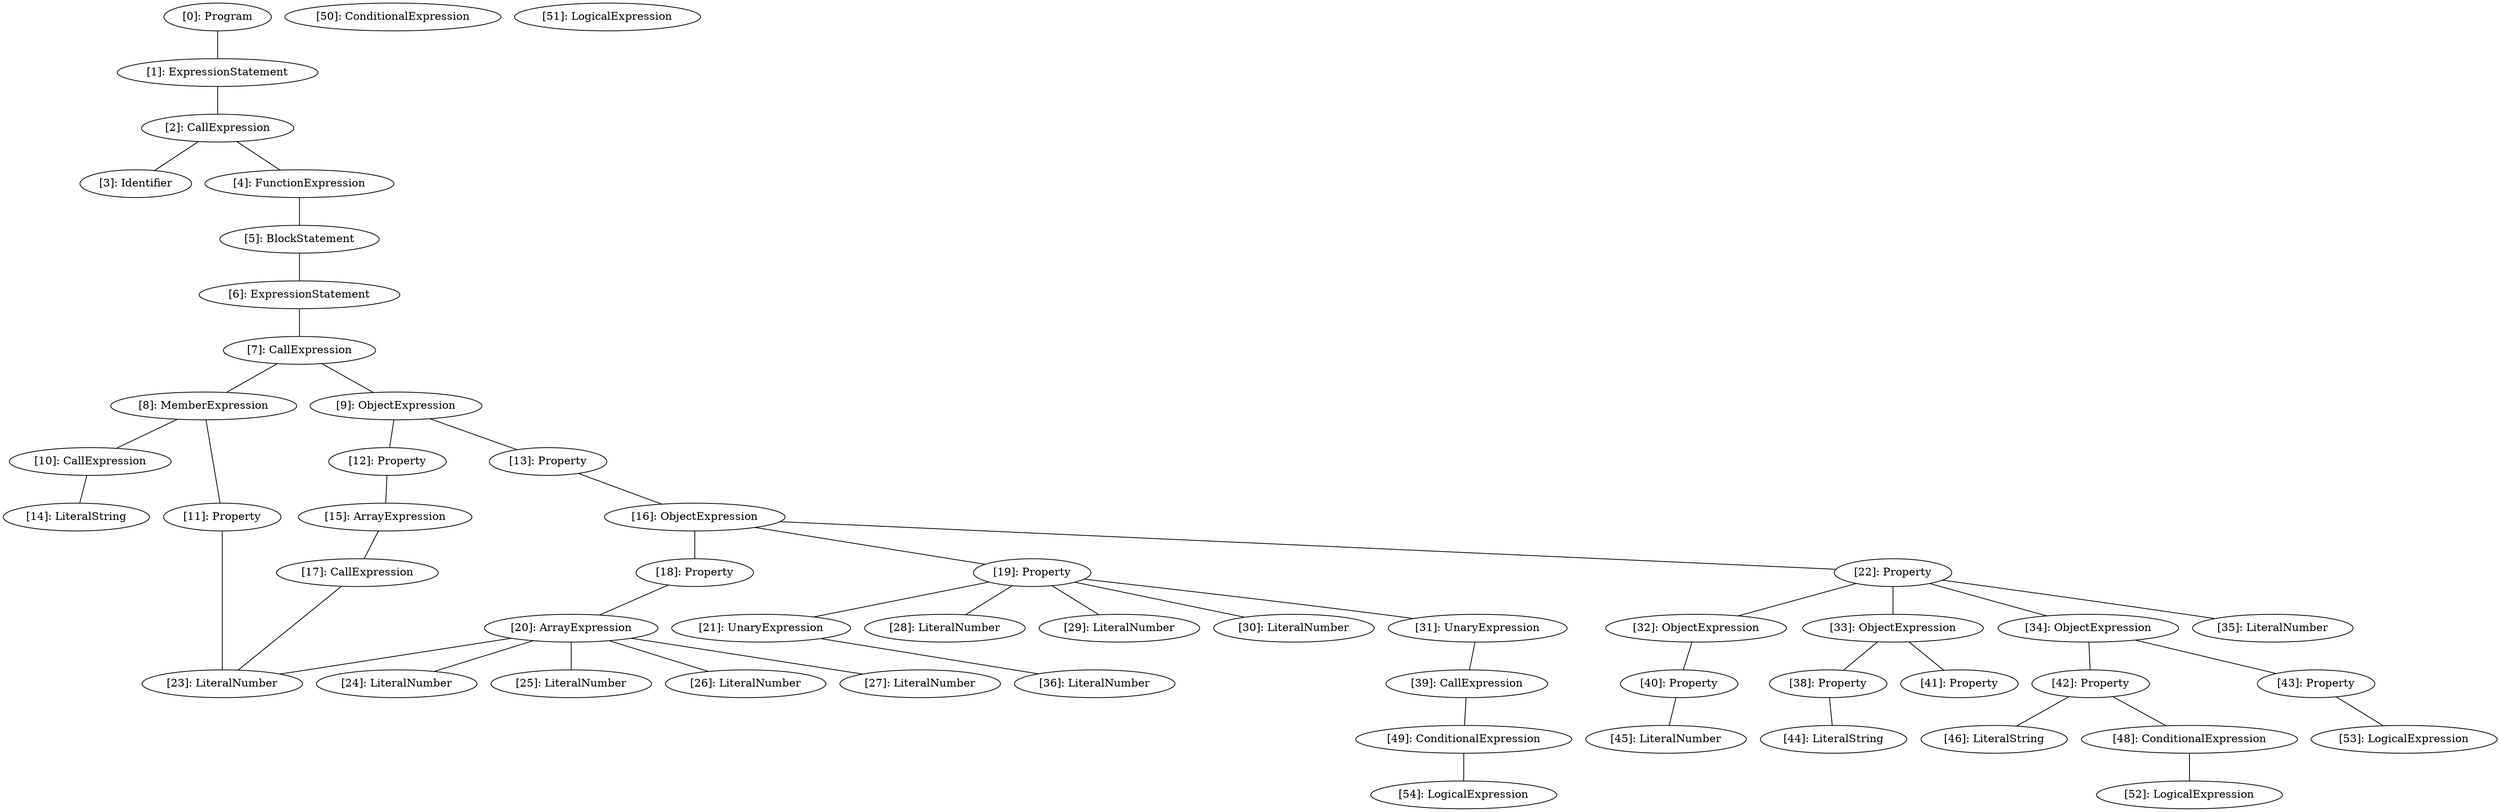 // Result
graph {
	0 [label="[0]: Program"]
	1 [label="[1]: ExpressionStatement"]
	2 [label="[2]: CallExpression"]
	3 [label="[3]: Identifier"]
	4 [label="[4]: FunctionExpression"]
	5 [label="[5]: BlockStatement"]
	6 [label="[6]: ExpressionStatement"]
	7 [label="[7]: CallExpression"]
	8 [label="[8]: MemberExpression"]
	9 [label="[9]: ObjectExpression"]
	10 [label="[10]: CallExpression"]
	11 [label="[11]: Property"]
	12 [label="[12]: Property"]
	13 [label="[13]: Property"]
	14 [label="[14]: LiteralString"]
	15 [label="[15]: ArrayExpression"]
	16 [label="[16]: ObjectExpression"]
	17 [label="[17]: CallExpression"]
	18 [label="[18]: Property"]
	19 [label="[19]: Property"]
	20 [label="[20]: ArrayExpression"]
	21 [label="[21]: UnaryExpression"]
	22 [label="[22]: Property"]
	23 [label="[23]: LiteralNumber"]
	24 [label="[24]: LiteralNumber"]
	25 [label="[25]: LiteralNumber"]
	26 [label="[26]: LiteralNumber"]
	27 [label="[27]: LiteralNumber"]
	28 [label="[28]: LiteralNumber"]
	29 [label="[29]: LiteralNumber"]
	30 [label="[30]: LiteralNumber"]
	31 [label="[31]: UnaryExpression"]
	32 [label="[32]: ObjectExpression"]
	33 [label="[33]: ObjectExpression"]
	34 [label="[34]: ObjectExpression"]
	35 [label="[35]: LiteralNumber"]
	36 [label="[36]: LiteralNumber"]
	38 [label="[38]: Property"]
	39 [label="[39]: CallExpression"]
	40 [label="[40]: Property"]
	41 [label="[41]: Property"]
	42 [label="[42]: Property"]
	43 [label="[43]: Property"]
	44 [label="[44]: LiteralString"]
	45 [label="[45]: LiteralNumber"]
	46 [label="[46]: LiteralString"]
	48 [label="[48]: ConditionalExpression"]
	49 [label="[49]: ConditionalExpression"]
	50 [label="[50]: ConditionalExpression"]
	51 [label="[51]: LogicalExpression"]
	52 [label="[52]: LogicalExpression"]
	53 [label="[53]: LogicalExpression"]
	54 [label="[54]: LogicalExpression"]
	0 -- 1
	1 -- 2
	2 -- 3
	2 -- 4
	4 -- 5
	5 -- 6
	6 -- 7
	7 -- 8
	7 -- 9
	8 -- 10
	8 -- 11
	9 -- 12
	9 -- 13
	10 -- 14
	11 -- 23
	12 -- 15
	13 -- 16
	15 -- 17
	16 -- 18
	16 -- 19
	16 -- 22
	17 -- 23
	18 -- 20
	19 -- 21
	19 -- 28
	19 -- 29
	19 -- 30
	19 -- 31
	20 -- 23
	20 -- 24
	20 -- 25
	20 -- 26
	20 -- 27
	21 -- 36
	22 -- 32
	22 -- 33
	22 -- 34
	22 -- 35
	31 -- 39
	32 -- 40
	33 -- 38
	33 -- 41
	34 -- 42
	34 -- 43
	38 -- 44
	39 -- 49
	40 -- 45
	42 -- 46
	42 -- 48
	43 -- 53
	48 -- 52
	49 -- 54
}
